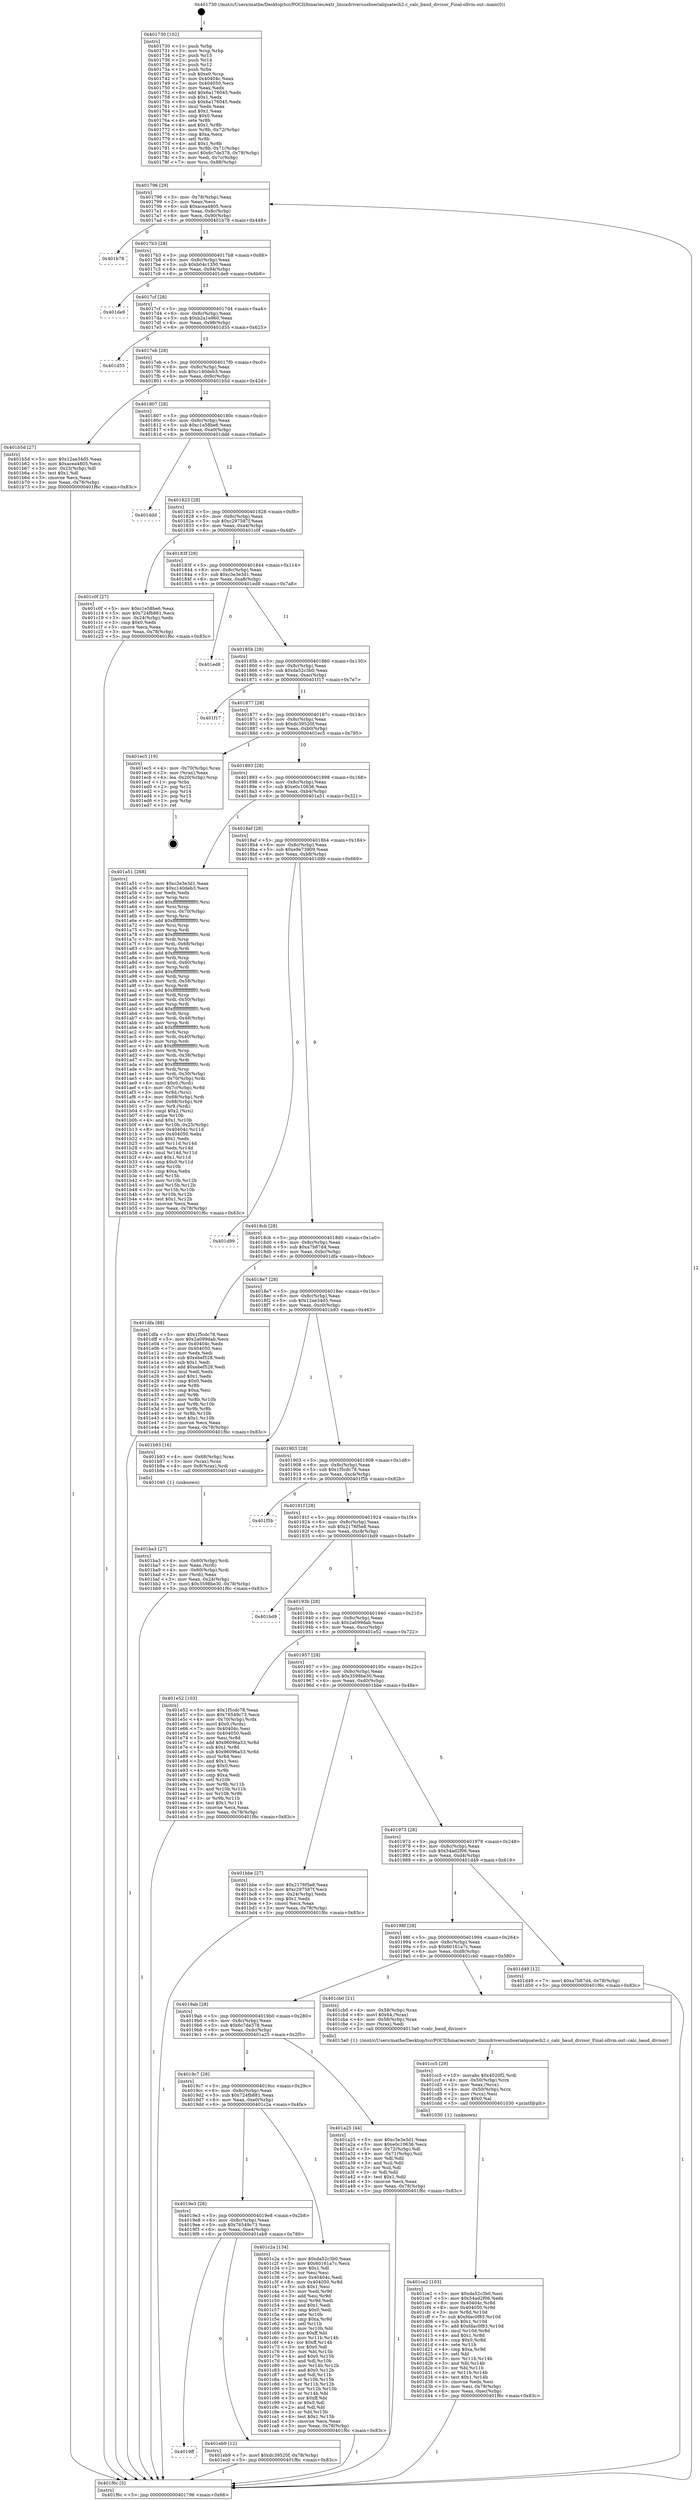 digraph "0x401730" {
  label = "0x401730 (/mnt/c/Users/mathe/Desktop/tcc/POCII/binaries/extr_linuxdriversusbserialquatech2.c_calc_baud_divisor_Final-ollvm.out::main(0))"
  labelloc = "t"
  node[shape=record]

  Entry [label="",width=0.3,height=0.3,shape=circle,fillcolor=black,style=filled]
  "0x401796" [label="{
     0x401796 [29]\l
     | [instrs]\l
     &nbsp;&nbsp;0x401796 \<+3\>: mov -0x78(%rbp),%eax\l
     &nbsp;&nbsp;0x401799 \<+2\>: mov %eax,%ecx\l
     &nbsp;&nbsp;0x40179b \<+6\>: sub $0xacea4805,%ecx\l
     &nbsp;&nbsp;0x4017a1 \<+6\>: mov %eax,-0x8c(%rbp)\l
     &nbsp;&nbsp;0x4017a7 \<+6\>: mov %ecx,-0x90(%rbp)\l
     &nbsp;&nbsp;0x4017ad \<+6\>: je 0000000000401b78 \<main+0x448\>\l
  }"]
  "0x401b78" [label="{
     0x401b78\l
  }", style=dashed]
  "0x4017b3" [label="{
     0x4017b3 [28]\l
     | [instrs]\l
     &nbsp;&nbsp;0x4017b3 \<+5\>: jmp 00000000004017b8 \<main+0x88\>\l
     &nbsp;&nbsp;0x4017b8 \<+6\>: mov -0x8c(%rbp),%eax\l
     &nbsp;&nbsp;0x4017be \<+5\>: sub $0xb04c1350,%eax\l
     &nbsp;&nbsp;0x4017c3 \<+6\>: mov %eax,-0x94(%rbp)\l
     &nbsp;&nbsp;0x4017c9 \<+6\>: je 0000000000401de9 \<main+0x6b9\>\l
  }"]
  Exit [label="",width=0.3,height=0.3,shape=circle,fillcolor=black,style=filled,peripheries=2]
  "0x401de9" [label="{
     0x401de9\l
  }", style=dashed]
  "0x4017cf" [label="{
     0x4017cf [28]\l
     | [instrs]\l
     &nbsp;&nbsp;0x4017cf \<+5\>: jmp 00000000004017d4 \<main+0xa4\>\l
     &nbsp;&nbsp;0x4017d4 \<+6\>: mov -0x8c(%rbp),%eax\l
     &nbsp;&nbsp;0x4017da \<+5\>: sub $0xb2a1e960,%eax\l
     &nbsp;&nbsp;0x4017df \<+6\>: mov %eax,-0x98(%rbp)\l
     &nbsp;&nbsp;0x4017e5 \<+6\>: je 0000000000401d55 \<main+0x625\>\l
  }"]
  "0x4019ff" [label="{
     0x4019ff\l
  }", style=dashed]
  "0x401d55" [label="{
     0x401d55\l
  }", style=dashed]
  "0x4017eb" [label="{
     0x4017eb [28]\l
     | [instrs]\l
     &nbsp;&nbsp;0x4017eb \<+5\>: jmp 00000000004017f0 \<main+0xc0\>\l
     &nbsp;&nbsp;0x4017f0 \<+6\>: mov -0x8c(%rbp),%eax\l
     &nbsp;&nbsp;0x4017f6 \<+5\>: sub $0xc140deb3,%eax\l
     &nbsp;&nbsp;0x4017fb \<+6\>: mov %eax,-0x9c(%rbp)\l
     &nbsp;&nbsp;0x401801 \<+6\>: je 0000000000401b5d \<main+0x42d\>\l
  }"]
  "0x401eb9" [label="{
     0x401eb9 [12]\l
     | [instrs]\l
     &nbsp;&nbsp;0x401eb9 \<+7\>: movl $0xdc39520f,-0x78(%rbp)\l
     &nbsp;&nbsp;0x401ec0 \<+5\>: jmp 0000000000401f6c \<main+0x83c\>\l
  }"]
  "0x401b5d" [label="{
     0x401b5d [27]\l
     | [instrs]\l
     &nbsp;&nbsp;0x401b5d \<+5\>: mov $0x12ae34d5,%eax\l
     &nbsp;&nbsp;0x401b62 \<+5\>: mov $0xacea4805,%ecx\l
     &nbsp;&nbsp;0x401b67 \<+3\>: mov -0x25(%rbp),%dl\l
     &nbsp;&nbsp;0x401b6a \<+3\>: test $0x1,%dl\l
     &nbsp;&nbsp;0x401b6d \<+3\>: cmovne %ecx,%eax\l
     &nbsp;&nbsp;0x401b70 \<+3\>: mov %eax,-0x78(%rbp)\l
     &nbsp;&nbsp;0x401b73 \<+5\>: jmp 0000000000401f6c \<main+0x83c\>\l
  }"]
  "0x401807" [label="{
     0x401807 [28]\l
     | [instrs]\l
     &nbsp;&nbsp;0x401807 \<+5\>: jmp 000000000040180c \<main+0xdc\>\l
     &nbsp;&nbsp;0x40180c \<+6\>: mov -0x8c(%rbp),%eax\l
     &nbsp;&nbsp;0x401812 \<+5\>: sub $0xc1e58be6,%eax\l
     &nbsp;&nbsp;0x401817 \<+6\>: mov %eax,-0xa0(%rbp)\l
     &nbsp;&nbsp;0x40181d \<+6\>: je 0000000000401ddd \<main+0x6ad\>\l
  }"]
  "0x401ce2" [label="{
     0x401ce2 [103]\l
     | [instrs]\l
     &nbsp;&nbsp;0x401ce2 \<+5\>: mov $0xda52c3b0,%esi\l
     &nbsp;&nbsp;0x401ce7 \<+5\>: mov $0x54ad2f06,%edx\l
     &nbsp;&nbsp;0x401cec \<+8\>: mov 0x40404c,%r8d\l
     &nbsp;&nbsp;0x401cf4 \<+8\>: mov 0x404050,%r9d\l
     &nbsp;&nbsp;0x401cfc \<+3\>: mov %r8d,%r10d\l
     &nbsp;&nbsp;0x401cff \<+7\>: sub $0xfdac0f83,%r10d\l
     &nbsp;&nbsp;0x401d06 \<+4\>: sub $0x1,%r10d\l
     &nbsp;&nbsp;0x401d0a \<+7\>: add $0xfdac0f83,%r10d\l
     &nbsp;&nbsp;0x401d11 \<+4\>: imul %r10d,%r8d\l
     &nbsp;&nbsp;0x401d15 \<+4\>: and $0x1,%r8d\l
     &nbsp;&nbsp;0x401d19 \<+4\>: cmp $0x0,%r8d\l
     &nbsp;&nbsp;0x401d1d \<+4\>: sete %r11b\l
     &nbsp;&nbsp;0x401d21 \<+4\>: cmp $0xa,%r9d\l
     &nbsp;&nbsp;0x401d25 \<+3\>: setl %bl\l
     &nbsp;&nbsp;0x401d28 \<+3\>: mov %r11b,%r14b\l
     &nbsp;&nbsp;0x401d2b \<+3\>: and %bl,%r14b\l
     &nbsp;&nbsp;0x401d2e \<+3\>: xor %bl,%r11b\l
     &nbsp;&nbsp;0x401d31 \<+3\>: or %r11b,%r14b\l
     &nbsp;&nbsp;0x401d34 \<+4\>: test $0x1,%r14b\l
     &nbsp;&nbsp;0x401d38 \<+3\>: cmovne %edx,%esi\l
     &nbsp;&nbsp;0x401d3b \<+3\>: mov %esi,-0x78(%rbp)\l
     &nbsp;&nbsp;0x401d3e \<+6\>: mov %eax,-0xec(%rbp)\l
     &nbsp;&nbsp;0x401d44 \<+5\>: jmp 0000000000401f6c \<main+0x83c\>\l
  }"]
  "0x401ddd" [label="{
     0x401ddd\l
  }", style=dashed]
  "0x401823" [label="{
     0x401823 [28]\l
     | [instrs]\l
     &nbsp;&nbsp;0x401823 \<+5\>: jmp 0000000000401828 \<main+0xf8\>\l
     &nbsp;&nbsp;0x401828 \<+6\>: mov -0x8c(%rbp),%eax\l
     &nbsp;&nbsp;0x40182e \<+5\>: sub $0xc297587f,%eax\l
     &nbsp;&nbsp;0x401833 \<+6\>: mov %eax,-0xa4(%rbp)\l
     &nbsp;&nbsp;0x401839 \<+6\>: je 0000000000401c0f \<main+0x4df\>\l
  }"]
  "0x401cc5" [label="{
     0x401cc5 [29]\l
     | [instrs]\l
     &nbsp;&nbsp;0x401cc5 \<+10\>: movabs $0x4020f2,%rdi\l
     &nbsp;&nbsp;0x401ccf \<+4\>: mov -0x50(%rbp),%rcx\l
     &nbsp;&nbsp;0x401cd3 \<+2\>: mov %eax,(%rcx)\l
     &nbsp;&nbsp;0x401cd5 \<+4\>: mov -0x50(%rbp),%rcx\l
     &nbsp;&nbsp;0x401cd9 \<+2\>: mov (%rcx),%esi\l
     &nbsp;&nbsp;0x401cdb \<+2\>: mov $0x0,%al\l
     &nbsp;&nbsp;0x401cdd \<+5\>: call 0000000000401030 \<printf@plt\>\l
     | [calls]\l
     &nbsp;&nbsp;0x401030 \{1\} (unknown)\l
  }"]
  "0x401c0f" [label="{
     0x401c0f [27]\l
     | [instrs]\l
     &nbsp;&nbsp;0x401c0f \<+5\>: mov $0xc1e58be6,%eax\l
     &nbsp;&nbsp;0x401c14 \<+5\>: mov $0x724fb881,%ecx\l
     &nbsp;&nbsp;0x401c19 \<+3\>: mov -0x24(%rbp),%edx\l
     &nbsp;&nbsp;0x401c1c \<+3\>: cmp $0x0,%edx\l
     &nbsp;&nbsp;0x401c1f \<+3\>: cmove %ecx,%eax\l
     &nbsp;&nbsp;0x401c22 \<+3\>: mov %eax,-0x78(%rbp)\l
     &nbsp;&nbsp;0x401c25 \<+5\>: jmp 0000000000401f6c \<main+0x83c\>\l
  }"]
  "0x40183f" [label="{
     0x40183f [28]\l
     | [instrs]\l
     &nbsp;&nbsp;0x40183f \<+5\>: jmp 0000000000401844 \<main+0x114\>\l
     &nbsp;&nbsp;0x401844 \<+6\>: mov -0x8c(%rbp),%eax\l
     &nbsp;&nbsp;0x40184a \<+5\>: sub $0xc3e3e3d1,%eax\l
     &nbsp;&nbsp;0x40184f \<+6\>: mov %eax,-0xa8(%rbp)\l
     &nbsp;&nbsp;0x401855 \<+6\>: je 0000000000401ed8 \<main+0x7a8\>\l
  }"]
  "0x4019e3" [label="{
     0x4019e3 [28]\l
     | [instrs]\l
     &nbsp;&nbsp;0x4019e3 \<+5\>: jmp 00000000004019e8 \<main+0x2b8\>\l
     &nbsp;&nbsp;0x4019e8 \<+6\>: mov -0x8c(%rbp),%eax\l
     &nbsp;&nbsp;0x4019ee \<+5\>: sub $0x76549c73,%eax\l
     &nbsp;&nbsp;0x4019f3 \<+6\>: mov %eax,-0xe4(%rbp)\l
     &nbsp;&nbsp;0x4019f9 \<+6\>: je 0000000000401eb9 \<main+0x789\>\l
  }"]
  "0x401ed8" [label="{
     0x401ed8\l
  }", style=dashed]
  "0x40185b" [label="{
     0x40185b [28]\l
     | [instrs]\l
     &nbsp;&nbsp;0x40185b \<+5\>: jmp 0000000000401860 \<main+0x130\>\l
     &nbsp;&nbsp;0x401860 \<+6\>: mov -0x8c(%rbp),%eax\l
     &nbsp;&nbsp;0x401866 \<+5\>: sub $0xda52c3b0,%eax\l
     &nbsp;&nbsp;0x40186b \<+6\>: mov %eax,-0xac(%rbp)\l
     &nbsp;&nbsp;0x401871 \<+6\>: je 0000000000401f17 \<main+0x7e7\>\l
  }"]
  "0x401c2a" [label="{
     0x401c2a [134]\l
     | [instrs]\l
     &nbsp;&nbsp;0x401c2a \<+5\>: mov $0xda52c3b0,%eax\l
     &nbsp;&nbsp;0x401c2f \<+5\>: mov $0x60161a7c,%ecx\l
     &nbsp;&nbsp;0x401c34 \<+2\>: mov $0x1,%dl\l
     &nbsp;&nbsp;0x401c36 \<+2\>: xor %esi,%esi\l
     &nbsp;&nbsp;0x401c38 \<+7\>: mov 0x40404c,%edi\l
     &nbsp;&nbsp;0x401c3f \<+8\>: mov 0x404050,%r8d\l
     &nbsp;&nbsp;0x401c47 \<+3\>: sub $0x1,%esi\l
     &nbsp;&nbsp;0x401c4a \<+3\>: mov %edi,%r9d\l
     &nbsp;&nbsp;0x401c4d \<+3\>: add %esi,%r9d\l
     &nbsp;&nbsp;0x401c50 \<+4\>: imul %r9d,%edi\l
     &nbsp;&nbsp;0x401c54 \<+3\>: and $0x1,%edi\l
     &nbsp;&nbsp;0x401c57 \<+3\>: cmp $0x0,%edi\l
     &nbsp;&nbsp;0x401c5a \<+4\>: sete %r10b\l
     &nbsp;&nbsp;0x401c5e \<+4\>: cmp $0xa,%r8d\l
     &nbsp;&nbsp;0x401c62 \<+4\>: setl %r11b\l
     &nbsp;&nbsp;0x401c66 \<+3\>: mov %r10b,%bl\l
     &nbsp;&nbsp;0x401c69 \<+3\>: xor $0xff,%bl\l
     &nbsp;&nbsp;0x401c6c \<+3\>: mov %r11b,%r14b\l
     &nbsp;&nbsp;0x401c6f \<+4\>: xor $0xff,%r14b\l
     &nbsp;&nbsp;0x401c73 \<+3\>: xor $0x0,%dl\l
     &nbsp;&nbsp;0x401c76 \<+3\>: mov %bl,%r15b\l
     &nbsp;&nbsp;0x401c79 \<+4\>: and $0x0,%r15b\l
     &nbsp;&nbsp;0x401c7d \<+3\>: and %dl,%r10b\l
     &nbsp;&nbsp;0x401c80 \<+3\>: mov %r14b,%r12b\l
     &nbsp;&nbsp;0x401c83 \<+4\>: and $0x0,%r12b\l
     &nbsp;&nbsp;0x401c87 \<+3\>: and %dl,%r11b\l
     &nbsp;&nbsp;0x401c8a \<+3\>: or %r10b,%r15b\l
     &nbsp;&nbsp;0x401c8d \<+3\>: or %r11b,%r12b\l
     &nbsp;&nbsp;0x401c90 \<+3\>: xor %r12b,%r15b\l
     &nbsp;&nbsp;0x401c93 \<+3\>: or %r14b,%bl\l
     &nbsp;&nbsp;0x401c96 \<+3\>: xor $0xff,%bl\l
     &nbsp;&nbsp;0x401c99 \<+3\>: or $0x0,%dl\l
     &nbsp;&nbsp;0x401c9c \<+2\>: and %dl,%bl\l
     &nbsp;&nbsp;0x401c9e \<+3\>: or %bl,%r15b\l
     &nbsp;&nbsp;0x401ca1 \<+4\>: test $0x1,%r15b\l
     &nbsp;&nbsp;0x401ca5 \<+3\>: cmovne %ecx,%eax\l
     &nbsp;&nbsp;0x401ca8 \<+3\>: mov %eax,-0x78(%rbp)\l
     &nbsp;&nbsp;0x401cab \<+5\>: jmp 0000000000401f6c \<main+0x83c\>\l
  }"]
  "0x401f17" [label="{
     0x401f17\l
  }", style=dashed]
  "0x401877" [label="{
     0x401877 [28]\l
     | [instrs]\l
     &nbsp;&nbsp;0x401877 \<+5\>: jmp 000000000040187c \<main+0x14c\>\l
     &nbsp;&nbsp;0x40187c \<+6\>: mov -0x8c(%rbp),%eax\l
     &nbsp;&nbsp;0x401882 \<+5\>: sub $0xdc39520f,%eax\l
     &nbsp;&nbsp;0x401887 \<+6\>: mov %eax,-0xb0(%rbp)\l
     &nbsp;&nbsp;0x40188d \<+6\>: je 0000000000401ec5 \<main+0x795\>\l
  }"]
  "0x401ba3" [label="{
     0x401ba3 [27]\l
     | [instrs]\l
     &nbsp;&nbsp;0x401ba3 \<+4\>: mov -0x60(%rbp),%rdi\l
     &nbsp;&nbsp;0x401ba7 \<+2\>: mov %eax,(%rdi)\l
     &nbsp;&nbsp;0x401ba9 \<+4\>: mov -0x60(%rbp),%rdi\l
     &nbsp;&nbsp;0x401bad \<+2\>: mov (%rdi),%eax\l
     &nbsp;&nbsp;0x401baf \<+3\>: mov %eax,-0x24(%rbp)\l
     &nbsp;&nbsp;0x401bb2 \<+7\>: movl $0x3598be30,-0x78(%rbp)\l
     &nbsp;&nbsp;0x401bb9 \<+5\>: jmp 0000000000401f6c \<main+0x83c\>\l
  }"]
  "0x401ec5" [label="{
     0x401ec5 [19]\l
     | [instrs]\l
     &nbsp;&nbsp;0x401ec5 \<+4\>: mov -0x70(%rbp),%rax\l
     &nbsp;&nbsp;0x401ec9 \<+2\>: mov (%rax),%eax\l
     &nbsp;&nbsp;0x401ecb \<+4\>: lea -0x20(%rbp),%rsp\l
     &nbsp;&nbsp;0x401ecf \<+1\>: pop %rbx\l
     &nbsp;&nbsp;0x401ed0 \<+2\>: pop %r12\l
     &nbsp;&nbsp;0x401ed2 \<+2\>: pop %r14\l
     &nbsp;&nbsp;0x401ed4 \<+2\>: pop %r15\l
     &nbsp;&nbsp;0x401ed6 \<+1\>: pop %rbp\l
     &nbsp;&nbsp;0x401ed7 \<+1\>: ret\l
  }"]
  "0x401893" [label="{
     0x401893 [28]\l
     | [instrs]\l
     &nbsp;&nbsp;0x401893 \<+5\>: jmp 0000000000401898 \<main+0x168\>\l
     &nbsp;&nbsp;0x401898 \<+6\>: mov -0x8c(%rbp),%eax\l
     &nbsp;&nbsp;0x40189e \<+5\>: sub $0xe0c10636,%eax\l
     &nbsp;&nbsp;0x4018a3 \<+6\>: mov %eax,-0xb4(%rbp)\l
     &nbsp;&nbsp;0x4018a9 \<+6\>: je 0000000000401a51 \<main+0x321\>\l
  }"]
  "0x401730" [label="{
     0x401730 [102]\l
     | [instrs]\l
     &nbsp;&nbsp;0x401730 \<+1\>: push %rbp\l
     &nbsp;&nbsp;0x401731 \<+3\>: mov %rsp,%rbp\l
     &nbsp;&nbsp;0x401734 \<+2\>: push %r15\l
     &nbsp;&nbsp;0x401736 \<+2\>: push %r14\l
     &nbsp;&nbsp;0x401738 \<+2\>: push %r12\l
     &nbsp;&nbsp;0x40173a \<+1\>: push %rbx\l
     &nbsp;&nbsp;0x40173b \<+7\>: sub $0xe0,%rsp\l
     &nbsp;&nbsp;0x401742 \<+7\>: mov 0x40404c,%eax\l
     &nbsp;&nbsp;0x401749 \<+7\>: mov 0x404050,%ecx\l
     &nbsp;&nbsp;0x401750 \<+2\>: mov %eax,%edx\l
     &nbsp;&nbsp;0x401752 \<+6\>: add $0x6a176045,%edx\l
     &nbsp;&nbsp;0x401758 \<+3\>: sub $0x1,%edx\l
     &nbsp;&nbsp;0x40175b \<+6\>: sub $0x6a176045,%edx\l
     &nbsp;&nbsp;0x401761 \<+3\>: imul %edx,%eax\l
     &nbsp;&nbsp;0x401764 \<+3\>: and $0x1,%eax\l
     &nbsp;&nbsp;0x401767 \<+3\>: cmp $0x0,%eax\l
     &nbsp;&nbsp;0x40176a \<+4\>: sete %r8b\l
     &nbsp;&nbsp;0x40176e \<+4\>: and $0x1,%r8b\l
     &nbsp;&nbsp;0x401772 \<+4\>: mov %r8b,-0x72(%rbp)\l
     &nbsp;&nbsp;0x401776 \<+3\>: cmp $0xa,%ecx\l
     &nbsp;&nbsp;0x401779 \<+4\>: setl %r8b\l
     &nbsp;&nbsp;0x40177d \<+4\>: and $0x1,%r8b\l
     &nbsp;&nbsp;0x401781 \<+4\>: mov %r8b,-0x71(%rbp)\l
     &nbsp;&nbsp;0x401785 \<+7\>: movl $0x6c7de378,-0x78(%rbp)\l
     &nbsp;&nbsp;0x40178c \<+3\>: mov %edi,-0x7c(%rbp)\l
     &nbsp;&nbsp;0x40178f \<+7\>: mov %rsi,-0x88(%rbp)\l
  }"]
  "0x401a51" [label="{
     0x401a51 [268]\l
     | [instrs]\l
     &nbsp;&nbsp;0x401a51 \<+5\>: mov $0xc3e3e3d1,%eax\l
     &nbsp;&nbsp;0x401a56 \<+5\>: mov $0xc140deb3,%ecx\l
     &nbsp;&nbsp;0x401a5b \<+2\>: xor %edx,%edx\l
     &nbsp;&nbsp;0x401a5d \<+3\>: mov %rsp,%rsi\l
     &nbsp;&nbsp;0x401a60 \<+4\>: add $0xfffffffffffffff0,%rsi\l
     &nbsp;&nbsp;0x401a64 \<+3\>: mov %rsi,%rsp\l
     &nbsp;&nbsp;0x401a67 \<+4\>: mov %rsi,-0x70(%rbp)\l
     &nbsp;&nbsp;0x401a6b \<+3\>: mov %rsp,%rsi\l
     &nbsp;&nbsp;0x401a6e \<+4\>: add $0xfffffffffffffff0,%rsi\l
     &nbsp;&nbsp;0x401a72 \<+3\>: mov %rsi,%rsp\l
     &nbsp;&nbsp;0x401a75 \<+3\>: mov %rsp,%rdi\l
     &nbsp;&nbsp;0x401a78 \<+4\>: add $0xfffffffffffffff0,%rdi\l
     &nbsp;&nbsp;0x401a7c \<+3\>: mov %rdi,%rsp\l
     &nbsp;&nbsp;0x401a7f \<+4\>: mov %rdi,-0x68(%rbp)\l
     &nbsp;&nbsp;0x401a83 \<+3\>: mov %rsp,%rdi\l
     &nbsp;&nbsp;0x401a86 \<+4\>: add $0xfffffffffffffff0,%rdi\l
     &nbsp;&nbsp;0x401a8a \<+3\>: mov %rdi,%rsp\l
     &nbsp;&nbsp;0x401a8d \<+4\>: mov %rdi,-0x60(%rbp)\l
     &nbsp;&nbsp;0x401a91 \<+3\>: mov %rsp,%rdi\l
     &nbsp;&nbsp;0x401a94 \<+4\>: add $0xfffffffffffffff0,%rdi\l
     &nbsp;&nbsp;0x401a98 \<+3\>: mov %rdi,%rsp\l
     &nbsp;&nbsp;0x401a9b \<+4\>: mov %rdi,-0x58(%rbp)\l
     &nbsp;&nbsp;0x401a9f \<+3\>: mov %rsp,%rdi\l
     &nbsp;&nbsp;0x401aa2 \<+4\>: add $0xfffffffffffffff0,%rdi\l
     &nbsp;&nbsp;0x401aa6 \<+3\>: mov %rdi,%rsp\l
     &nbsp;&nbsp;0x401aa9 \<+4\>: mov %rdi,-0x50(%rbp)\l
     &nbsp;&nbsp;0x401aad \<+3\>: mov %rsp,%rdi\l
     &nbsp;&nbsp;0x401ab0 \<+4\>: add $0xfffffffffffffff0,%rdi\l
     &nbsp;&nbsp;0x401ab4 \<+3\>: mov %rdi,%rsp\l
     &nbsp;&nbsp;0x401ab7 \<+4\>: mov %rdi,-0x48(%rbp)\l
     &nbsp;&nbsp;0x401abb \<+3\>: mov %rsp,%rdi\l
     &nbsp;&nbsp;0x401abe \<+4\>: add $0xfffffffffffffff0,%rdi\l
     &nbsp;&nbsp;0x401ac2 \<+3\>: mov %rdi,%rsp\l
     &nbsp;&nbsp;0x401ac5 \<+4\>: mov %rdi,-0x40(%rbp)\l
     &nbsp;&nbsp;0x401ac9 \<+3\>: mov %rsp,%rdi\l
     &nbsp;&nbsp;0x401acc \<+4\>: add $0xfffffffffffffff0,%rdi\l
     &nbsp;&nbsp;0x401ad0 \<+3\>: mov %rdi,%rsp\l
     &nbsp;&nbsp;0x401ad3 \<+4\>: mov %rdi,-0x38(%rbp)\l
     &nbsp;&nbsp;0x401ad7 \<+3\>: mov %rsp,%rdi\l
     &nbsp;&nbsp;0x401ada \<+4\>: add $0xfffffffffffffff0,%rdi\l
     &nbsp;&nbsp;0x401ade \<+3\>: mov %rdi,%rsp\l
     &nbsp;&nbsp;0x401ae1 \<+4\>: mov %rdi,-0x30(%rbp)\l
     &nbsp;&nbsp;0x401ae5 \<+4\>: mov -0x70(%rbp),%rdi\l
     &nbsp;&nbsp;0x401ae9 \<+6\>: movl $0x0,(%rdi)\l
     &nbsp;&nbsp;0x401aef \<+4\>: mov -0x7c(%rbp),%r8d\l
     &nbsp;&nbsp;0x401af3 \<+3\>: mov %r8d,(%rsi)\l
     &nbsp;&nbsp;0x401af6 \<+4\>: mov -0x68(%rbp),%rdi\l
     &nbsp;&nbsp;0x401afa \<+7\>: mov -0x88(%rbp),%r9\l
     &nbsp;&nbsp;0x401b01 \<+3\>: mov %r9,(%rdi)\l
     &nbsp;&nbsp;0x401b04 \<+3\>: cmpl $0x2,(%rsi)\l
     &nbsp;&nbsp;0x401b07 \<+4\>: setne %r10b\l
     &nbsp;&nbsp;0x401b0b \<+4\>: and $0x1,%r10b\l
     &nbsp;&nbsp;0x401b0f \<+4\>: mov %r10b,-0x25(%rbp)\l
     &nbsp;&nbsp;0x401b13 \<+8\>: mov 0x40404c,%r11d\l
     &nbsp;&nbsp;0x401b1b \<+7\>: mov 0x404050,%ebx\l
     &nbsp;&nbsp;0x401b22 \<+3\>: sub $0x1,%edx\l
     &nbsp;&nbsp;0x401b25 \<+3\>: mov %r11d,%r14d\l
     &nbsp;&nbsp;0x401b28 \<+3\>: add %edx,%r14d\l
     &nbsp;&nbsp;0x401b2b \<+4\>: imul %r14d,%r11d\l
     &nbsp;&nbsp;0x401b2f \<+4\>: and $0x1,%r11d\l
     &nbsp;&nbsp;0x401b33 \<+4\>: cmp $0x0,%r11d\l
     &nbsp;&nbsp;0x401b37 \<+4\>: sete %r10b\l
     &nbsp;&nbsp;0x401b3b \<+3\>: cmp $0xa,%ebx\l
     &nbsp;&nbsp;0x401b3e \<+4\>: setl %r15b\l
     &nbsp;&nbsp;0x401b42 \<+3\>: mov %r10b,%r12b\l
     &nbsp;&nbsp;0x401b45 \<+3\>: and %r15b,%r12b\l
     &nbsp;&nbsp;0x401b48 \<+3\>: xor %r15b,%r10b\l
     &nbsp;&nbsp;0x401b4b \<+3\>: or %r10b,%r12b\l
     &nbsp;&nbsp;0x401b4e \<+4\>: test $0x1,%r12b\l
     &nbsp;&nbsp;0x401b52 \<+3\>: cmovne %ecx,%eax\l
     &nbsp;&nbsp;0x401b55 \<+3\>: mov %eax,-0x78(%rbp)\l
     &nbsp;&nbsp;0x401b58 \<+5\>: jmp 0000000000401f6c \<main+0x83c\>\l
  }"]
  "0x4018af" [label="{
     0x4018af [28]\l
     | [instrs]\l
     &nbsp;&nbsp;0x4018af \<+5\>: jmp 00000000004018b4 \<main+0x184\>\l
     &nbsp;&nbsp;0x4018b4 \<+6\>: mov -0x8c(%rbp),%eax\l
     &nbsp;&nbsp;0x4018ba \<+5\>: sub $0xe9e73909,%eax\l
     &nbsp;&nbsp;0x4018bf \<+6\>: mov %eax,-0xb8(%rbp)\l
     &nbsp;&nbsp;0x4018c5 \<+6\>: je 0000000000401d99 \<main+0x669\>\l
  }"]
  "0x401f6c" [label="{
     0x401f6c [5]\l
     | [instrs]\l
     &nbsp;&nbsp;0x401f6c \<+5\>: jmp 0000000000401796 \<main+0x66\>\l
  }"]
  "0x401d99" [label="{
     0x401d99\l
  }", style=dashed]
  "0x4018cb" [label="{
     0x4018cb [28]\l
     | [instrs]\l
     &nbsp;&nbsp;0x4018cb \<+5\>: jmp 00000000004018d0 \<main+0x1a0\>\l
     &nbsp;&nbsp;0x4018d0 \<+6\>: mov -0x8c(%rbp),%eax\l
     &nbsp;&nbsp;0x4018d6 \<+5\>: sub $0xa7b87d4,%eax\l
     &nbsp;&nbsp;0x4018db \<+6\>: mov %eax,-0xbc(%rbp)\l
     &nbsp;&nbsp;0x4018e1 \<+6\>: je 0000000000401dfa \<main+0x6ca\>\l
  }"]
  "0x4019c7" [label="{
     0x4019c7 [28]\l
     | [instrs]\l
     &nbsp;&nbsp;0x4019c7 \<+5\>: jmp 00000000004019cc \<main+0x29c\>\l
     &nbsp;&nbsp;0x4019cc \<+6\>: mov -0x8c(%rbp),%eax\l
     &nbsp;&nbsp;0x4019d2 \<+5\>: sub $0x724fb881,%eax\l
     &nbsp;&nbsp;0x4019d7 \<+6\>: mov %eax,-0xe0(%rbp)\l
     &nbsp;&nbsp;0x4019dd \<+6\>: je 0000000000401c2a \<main+0x4fa\>\l
  }"]
  "0x401dfa" [label="{
     0x401dfa [88]\l
     | [instrs]\l
     &nbsp;&nbsp;0x401dfa \<+5\>: mov $0x1f5cdc78,%eax\l
     &nbsp;&nbsp;0x401dff \<+5\>: mov $0x2a099dab,%ecx\l
     &nbsp;&nbsp;0x401e04 \<+7\>: mov 0x40404c,%edx\l
     &nbsp;&nbsp;0x401e0b \<+7\>: mov 0x404050,%esi\l
     &nbsp;&nbsp;0x401e12 \<+2\>: mov %edx,%edi\l
     &nbsp;&nbsp;0x401e14 \<+6\>: sub $0xebef528,%edi\l
     &nbsp;&nbsp;0x401e1a \<+3\>: sub $0x1,%edi\l
     &nbsp;&nbsp;0x401e1d \<+6\>: add $0xebef528,%edi\l
     &nbsp;&nbsp;0x401e23 \<+3\>: imul %edi,%edx\l
     &nbsp;&nbsp;0x401e26 \<+3\>: and $0x1,%edx\l
     &nbsp;&nbsp;0x401e29 \<+3\>: cmp $0x0,%edx\l
     &nbsp;&nbsp;0x401e2c \<+4\>: sete %r8b\l
     &nbsp;&nbsp;0x401e30 \<+3\>: cmp $0xa,%esi\l
     &nbsp;&nbsp;0x401e33 \<+4\>: setl %r9b\l
     &nbsp;&nbsp;0x401e37 \<+3\>: mov %r8b,%r10b\l
     &nbsp;&nbsp;0x401e3a \<+3\>: and %r9b,%r10b\l
     &nbsp;&nbsp;0x401e3d \<+3\>: xor %r9b,%r8b\l
     &nbsp;&nbsp;0x401e40 \<+3\>: or %r8b,%r10b\l
     &nbsp;&nbsp;0x401e43 \<+4\>: test $0x1,%r10b\l
     &nbsp;&nbsp;0x401e47 \<+3\>: cmovne %ecx,%eax\l
     &nbsp;&nbsp;0x401e4a \<+3\>: mov %eax,-0x78(%rbp)\l
     &nbsp;&nbsp;0x401e4d \<+5\>: jmp 0000000000401f6c \<main+0x83c\>\l
  }"]
  "0x4018e7" [label="{
     0x4018e7 [28]\l
     | [instrs]\l
     &nbsp;&nbsp;0x4018e7 \<+5\>: jmp 00000000004018ec \<main+0x1bc\>\l
     &nbsp;&nbsp;0x4018ec \<+6\>: mov -0x8c(%rbp),%eax\l
     &nbsp;&nbsp;0x4018f2 \<+5\>: sub $0x12ae34d5,%eax\l
     &nbsp;&nbsp;0x4018f7 \<+6\>: mov %eax,-0xc0(%rbp)\l
     &nbsp;&nbsp;0x4018fd \<+6\>: je 0000000000401b93 \<main+0x463\>\l
  }"]
  "0x401a25" [label="{
     0x401a25 [44]\l
     | [instrs]\l
     &nbsp;&nbsp;0x401a25 \<+5\>: mov $0xc3e3e3d1,%eax\l
     &nbsp;&nbsp;0x401a2a \<+5\>: mov $0xe0c10636,%ecx\l
     &nbsp;&nbsp;0x401a2f \<+3\>: mov -0x72(%rbp),%dl\l
     &nbsp;&nbsp;0x401a32 \<+4\>: mov -0x71(%rbp),%sil\l
     &nbsp;&nbsp;0x401a36 \<+3\>: mov %dl,%dil\l
     &nbsp;&nbsp;0x401a39 \<+3\>: and %sil,%dil\l
     &nbsp;&nbsp;0x401a3c \<+3\>: xor %sil,%dl\l
     &nbsp;&nbsp;0x401a3f \<+3\>: or %dl,%dil\l
     &nbsp;&nbsp;0x401a42 \<+4\>: test $0x1,%dil\l
     &nbsp;&nbsp;0x401a46 \<+3\>: cmovne %ecx,%eax\l
     &nbsp;&nbsp;0x401a49 \<+3\>: mov %eax,-0x78(%rbp)\l
     &nbsp;&nbsp;0x401a4c \<+5\>: jmp 0000000000401f6c \<main+0x83c\>\l
  }"]
  "0x401b93" [label="{
     0x401b93 [16]\l
     | [instrs]\l
     &nbsp;&nbsp;0x401b93 \<+4\>: mov -0x68(%rbp),%rax\l
     &nbsp;&nbsp;0x401b97 \<+3\>: mov (%rax),%rax\l
     &nbsp;&nbsp;0x401b9a \<+4\>: mov 0x8(%rax),%rdi\l
     &nbsp;&nbsp;0x401b9e \<+5\>: call 0000000000401040 \<atoi@plt\>\l
     | [calls]\l
     &nbsp;&nbsp;0x401040 \{1\} (unknown)\l
  }"]
  "0x401903" [label="{
     0x401903 [28]\l
     | [instrs]\l
     &nbsp;&nbsp;0x401903 \<+5\>: jmp 0000000000401908 \<main+0x1d8\>\l
     &nbsp;&nbsp;0x401908 \<+6\>: mov -0x8c(%rbp),%eax\l
     &nbsp;&nbsp;0x40190e \<+5\>: sub $0x1f5cdc78,%eax\l
     &nbsp;&nbsp;0x401913 \<+6\>: mov %eax,-0xc4(%rbp)\l
     &nbsp;&nbsp;0x401919 \<+6\>: je 0000000000401f5b \<main+0x82b\>\l
  }"]
  "0x4019ab" [label="{
     0x4019ab [28]\l
     | [instrs]\l
     &nbsp;&nbsp;0x4019ab \<+5\>: jmp 00000000004019b0 \<main+0x280\>\l
     &nbsp;&nbsp;0x4019b0 \<+6\>: mov -0x8c(%rbp),%eax\l
     &nbsp;&nbsp;0x4019b6 \<+5\>: sub $0x6c7de378,%eax\l
     &nbsp;&nbsp;0x4019bb \<+6\>: mov %eax,-0xdc(%rbp)\l
     &nbsp;&nbsp;0x4019c1 \<+6\>: je 0000000000401a25 \<main+0x2f5\>\l
  }"]
  "0x401f5b" [label="{
     0x401f5b\l
  }", style=dashed]
  "0x40191f" [label="{
     0x40191f [28]\l
     | [instrs]\l
     &nbsp;&nbsp;0x40191f \<+5\>: jmp 0000000000401924 \<main+0x1f4\>\l
     &nbsp;&nbsp;0x401924 \<+6\>: mov -0x8c(%rbp),%eax\l
     &nbsp;&nbsp;0x40192a \<+5\>: sub $0x2176f5e8,%eax\l
     &nbsp;&nbsp;0x40192f \<+6\>: mov %eax,-0xc8(%rbp)\l
     &nbsp;&nbsp;0x401935 \<+6\>: je 0000000000401bd9 \<main+0x4a9\>\l
  }"]
  "0x401cb0" [label="{
     0x401cb0 [21]\l
     | [instrs]\l
     &nbsp;&nbsp;0x401cb0 \<+4\>: mov -0x58(%rbp),%rax\l
     &nbsp;&nbsp;0x401cb4 \<+6\>: movl $0x64,(%rax)\l
     &nbsp;&nbsp;0x401cba \<+4\>: mov -0x58(%rbp),%rax\l
     &nbsp;&nbsp;0x401cbe \<+2\>: mov (%rax),%edi\l
     &nbsp;&nbsp;0x401cc0 \<+5\>: call 00000000004013a0 \<calc_baud_divisor\>\l
     | [calls]\l
     &nbsp;&nbsp;0x4013a0 \{1\} (/mnt/c/Users/mathe/Desktop/tcc/POCII/binaries/extr_linuxdriversusbserialquatech2.c_calc_baud_divisor_Final-ollvm.out::calc_baud_divisor)\l
  }"]
  "0x401bd9" [label="{
     0x401bd9\l
  }", style=dashed]
  "0x40193b" [label="{
     0x40193b [28]\l
     | [instrs]\l
     &nbsp;&nbsp;0x40193b \<+5\>: jmp 0000000000401940 \<main+0x210\>\l
     &nbsp;&nbsp;0x401940 \<+6\>: mov -0x8c(%rbp),%eax\l
     &nbsp;&nbsp;0x401946 \<+5\>: sub $0x2a099dab,%eax\l
     &nbsp;&nbsp;0x40194b \<+6\>: mov %eax,-0xcc(%rbp)\l
     &nbsp;&nbsp;0x401951 \<+6\>: je 0000000000401e52 \<main+0x722\>\l
  }"]
  "0x40198f" [label="{
     0x40198f [28]\l
     | [instrs]\l
     &nbsp;&nbsp;0x40198f \<+5\>: jmp 0000000000401994 \<main+0x264\>\l
     &nbsp;&nbsp;0x401994 \<+6\>: mov -0x8c(%rbp),%eax\l
     &nbsp;&nbsp;0x40199a \<+5\>: sub $0x60161a7c,%eax\l
     &nbsp;&nbsp;0x40199f \<+6\>: mov %eax,-0xd8(%rbp)\l
     &nbsp;&nbsp;0x4019a5 \<+6\>: je 0000000000401cb0 \<main+0x580\>\l
  }"]
  "0x401e52" [label="{
     0x401e52 [103]\l
     | [instrs]\l
     &nbsp;&nbsp;0x401e52 \<+5\>: mov $0x1f5cdc78,%eax\l
     &nbsp;&nbsp;0x401e57 \<+5\>: mov $0x76549c73,%ecx\l
     &nbsp;&nbsp;0x401e5c \<+4\>: mov -0x70(%rbp),%rdx\l
     &nbsp;&nbsp;0x401e60 \<+6\>: movl $0x0,(%rdx)\l
     &nbsp;&nbsp;0x401e66 \<+7\>: mov 0x40404c,%esi\l
     &nbsp;&nbsp;0x401e6d \<+7\>: mov 0x404050,%edi\l
     &nbsp;&nbsp;0x401e74 \<+3\>: mov %esi,%r8d\l
     &nbsp;&nbsp;0x401e77 \<+7\>: add $0x96096a53,%r8d\l
     &nbsp;&nbsp;0x401e7e \<+4\>: sub $0x1,%r8d\l
     &nbsp;&nbsp;0x401e82 \<+7\>: sub $0x96096a53,%r8d\l
     &nbsp;&nbsp;0x401e89 \<+4\>: imul %r8d,%esi\l
     &nbsp;&nbsp;0x401e8d \<+3\>: and $0x1,%esi\l
     &nbsp;&nbsp;0x401e90 \<+3\>: cmp $0x0,%esi\l
     &nbsp;&nbsp;0x401e93 \<+4\>: sete %r9b\l
     &nbsp;&nbsp;0x401e97 \<+3\>: cmp $0xa,%edi\l
     &nbsp;&nbsp;0x401e9a \<+4\>: setl %r10b\l
     &nbsp;&nbsp;0x401e9e \<+3\>: mov %r9b,%r11b\l
     &nbsp;&nbsp;0x401ea1 \<+3\>: and %r10b,%r11b\l
     &nbsp;&nbsp;0x401ea4 \<+3\>: xor %r10b,%r9b\l
     &nbsp;&nbsp;0x401ea7 \<+3\>: or %r9b,%r11b\l
     &nbsp;&nbsp;0x401eaa \<+4\>: test $0x1,%r11b\l
     &nbsp;&nbsp;0x401eae \<+3\>: cmovne %ecx,%eax\l
     &nbsp;&nbsp;0x401eb1 \<+3\>: mov %eax,-0x78(%rbp)\l
     &nbsp;&nbsp;0x401eb4 \<+5\>: jmp 0000000000401f6c \<main+0x83c\>\l
  }"]
  "0x401957" [label="{
     0x401957 [28]\l
     | [instrs]\l
     &nbsp;&nbsp;0x401957 \<+5\>: jmp 000000000040195c \<main+0x22c\>\l
     &nbsp;&nbsp;0x40195c \<+6\>: mov -0x8c(%rbp),%eax\l
     &nbsp;&nbsp;0x401962 \<+5\>: sub $0x3598be30,%eax\l
     &nbsp;&nbsp;0x401967 \<+6\>: mov %eax,-0xd0(%rbp)\l
     &nbsp;&nbsp;0x40196d \<+6\>: je 0000000000401bbe \<main+0x48e\>\l
  }"]
  "0x401d49" [label="{
     0x401d49 [12]\l
     | [instrs]\l
     &nbsp;&nbsp;0x401d49 \<+7\>: movl $0xa7b87d4,-0x78(%rbp)\l
     &nbsp;&nbsp;0x401d50 \<+5\>: jmp 0000000000401f6c \<main+0x83c\>\l
  }"]
  "0x401bbe" [label="{
     0x401bbe [27]\l
     | [instrs]\l
     &nbsp;&nbsp;0x401bbe \<+5\>: mov $0x2176f5e8,%eax\l
     &nbsp;&nbsp;0x401bc3 \<+5\>: mov $0xc297587f,%ecx\l
     &nbsp;&nbsp;0x401bc8 \<+3\>: mov -0x24(%rbp),%edx\l
     &nbsp;&nbsp;0x401bcb \<+3\>: cmp $0x1,%edx\l
     &nbsp;&nbsp;0x401bce \<+3\>: cmovl %ecx,%eax\l
     &nbsp;&nbsp;0x401bd1 \<+3\>: mov %eax,-0x78(%rbp)\l
     &nbsp;&nbsp;0x401bd4 \<+5\>: jmp 0000000000401f6c \<main+0x83c\>\l
  }"]
  "0x401973" [label="{
     0x401973 [28]\l
     | [instrs]\l
     &nbsp;&nbsp;0x401973 \<+5\>: jmp 0000000000401978 \<main+0x248\>\l
     &nbsp;&nbsp;0x401978 \<+6\>: mov -0x8c(%rbp),%eax\l
     &nbsp;&nbsp;0x40197e \<+5\>: sub $0x54ad2f06,%eax\l
     &nbsp;&nbsp;0x401983 \<+6\>: mov %eax,-0xd4(%rbp)\l
     &nbsp;&nbsp;0x401989 \<+6\>: je 0000000000401d49 \<main+0x619\>\l
  }"]
  Entry -> "0x401730" [label=" 1"]
  "0x401796" -> "0x401b78" [label=" 0"]
  "0x401796" -> "0x4017b3" [label=" 13"]
  "0x401ec5" -> Exit [label=" 1"]
  "0x4017b3" -> "0x401de9" [label=" 0"]
  "0x4017b3" -> "0x4017cf" [label=" 13"]
  "0x401eb9" -> "0x401f6c" [label=" 1"]
  "0x4017cf" -> "0x401d55" [label=" 0"]
  "0x4017cf" -> "0x4017eb" [label=" 13"]
  "0x4019e3" -> "0x4019ff" [label=" 0"]
  "0x4017eb" -> "0x401b5d" [label=" 1"]
  "0x4017eb" -> "0x401807" [label=" 12"]
  "0x4019e3" -> "0x401eb9" [label=" 1"]
  "0x401807" -> "0x401ddd" [label=" 0"]
  "0x401807" -> "0x401823" [label=" 12"]
  "0x401e52" -> "0x401f6c" [label=" 1"]
  "0x401823" -> "0x401c0f" [label=" 1"]
  "0x401823" -> "0x40183f" [label=" 11"]
  "0x401dfa" -> "0x401f6c" [label=" 1"]
  "0x40183f" -> "0x401ed8" [label=" 0"]
  "0x40183f" -> "0x40185b" [label=" 11"]
  "0x401d49" -> "0x401f6c" [label=" 1"]
  "0x40185b" -> "0x401f17" [label=" 0"]
  "0x40185b" -> "0x401877" [label=" 11"]
  "0x401ce2" -> "0x401f6c" [label=" 1"]
  "0x401877" -> "0x401ec5" [label=" 1"]
  "0x401877" -> "0x401893" [label=" 10"]
  "0x401cb0" -> "0x401cc5" [label=" 1"]
  "0x401893" -> "0x401a51" [label=" 1"]
  "0x401893" -> "0x4018af" [label=" 9"]
  "0x4019c7" -> "0x4019e3" [label=" 1"]
  "0x4018af" -> "0x401d99" [label=" 0"]
  "0x4018af" -> "0x4018cb" [label=" 9"]
  "0x4019c7" -> "0x401c2a" [label=" 1"]
  "0x4018cb" -> "0x401dfa" [label=" 1"]
  "0x4018cb" -> "0x4018e7" [label=" 8"]
  "0x401cc5" -> "0x401ce2" [label=" 1"]
  "0x4018e7" -> "0x401b93" [label=" 1"]
  "0x4018e7" -> "0x401903" [label=" 7"]
  "0x401c0f" -> "0x401f6c" [label=" 1"]
  "0x401903" -> "0x401f5b" [label=" 0"]
  "0x401903" -> "0x40191f" [label=" 7"]
  "0x401ba3" -> "0x401f6c" [label=" 1"]
  "0x40191f" -> "0x401bd9" [label=" 0"]
  "0x40191f" -> "0x40193b" [label=" 7"]
  "0x401b93" -> "0x401ba3" [label=" 1"]
  "0x40193b" -> "0x401e52" [label=" 1"]
  "0x40193b" -> "0x401957" [label=" 6"]
  "0x401a51" -> "0x401f6c" [label=" 1"]
  "0x401957" -> "0x401bbe" [label=" 1"]
  "0x401957" -> "0x401973" [label=" 5"]
  "0x401c2a" -> "0x401f6c" [label=" 1"]
  "0x401973" -> "0x401d49" [label=" 1"]
  "0x401973" -> "0x40198f" [label=" 4"]
  "0x401b5d" -> "0x401f6c" [label=" 1"]
  "0x40198f" -> "0x401cb0" [label=" 1"]
  "0x40198f" -> "0x4019ab" [label=" 3"]
  "0x401bbe" -> "0x401f6c" [label=" 1"]
  "0x4019ab" -> "0x401a25" [label=" 1"]
  "0x4019ab" -> "0x4019c7" [label=" 2"]
  "0x401a25" -> "0x401f6c" [label=" 1"]
  "0x401730" -> "0x401796" [label=" 1"]
  "0x401f6c" -> "0x401796" [label=" 12"]
}
